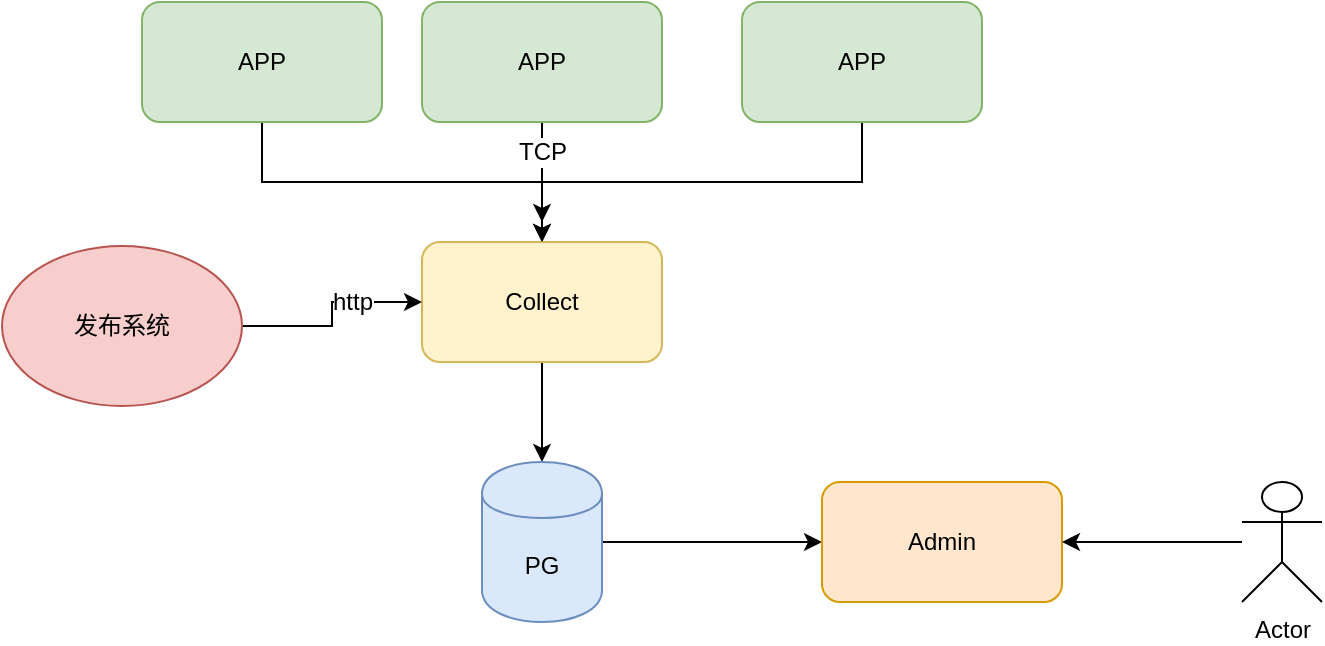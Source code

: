 <mxfile version="10.6.3" type="github"><diagram id="oBT3_ZKBXMPhY2jGdN-l" name="第 1 页"><mxGraphModel dx="918" dy="468" grid="1" gridSize="10" guides="1" tooltips="1" connect="1" arrows="1" fold="1" page="1" pageScale="1" pageWidth="827" pageHeight="1169" math="0" shadow="0"><root><mxCell id="0"/><mxCell id="1" parent="0"/><mxCell id="7K5YfvtH53Tk7SosLRkS-12" style="edgeStyle=orthogonalEdgeStyle;rounded=0;orthogonalLoop=1;jettySize=auto;html=1;exitX=0.5;exitY=1;exitDx=0;exitDy=0;entryX=0.5;entryY=0;entryDx=0;entryDy=0;" edge="1" parent="1" source="7K5YfvtH53Tk7SosLRkS-1" target="7K5YfvtH53Tk7SosLRkS-2"><mxGeometry relative="1" as="geometry"/></mxCell><mxCell id="7K5YfvtH53Tk7SosLRkS-1" value="APP" style="rounded=1;whiteSpace=wrap;html=1;fillColor=#d5e8d4;strokeColor=#82b366;flipH=0;" vertex="1" parent="1"><mxGeometry x="130" y="30" width="120" height="60" as="geometry"/></mxCell><mxCell id="7K5YfvtH53Tk7SosLRkS-15" style="edgeStyle=orthogonalEdgeStyle;rounded=0;orthogonalLoop=1;jettySize=auto;html=1;exitX=0.5;exitY=1;exitDx=0;exitDy=0;" edge="1" parent="1" source="7K5YfvtH53Tk7SosLRkS-2" target="7K5YfvtH53Tk7SosLRkS-3"><mxGeometry relative="1" as="geometry"/></mxCell><mxCell id="7K5YfvtH53Tk7SosLRkS-2" value="Collect" style="rounded=1;whiteSpace=wrap;html=1;fillColor=#fff2cc;strokeColor=#d6b656;" vertex="1" parent="1"><mxGeometry x="270" y="150" width="120" height="60" as="geometry"/></mxCell><mxCell id="7K5YfvtH53Tk7SosLRkS-17" style="edgeStyle=orthogonalEdgeStyle;rounded=0;orthogonalLoop=1;jettySize=auto;html=1;exitX=1;exitY=0.5;exitDx=0;exitDy=0;entryX=0;entryY=0.5;entryDx=0;entryDy=0;" edge="1" parent="1" source="7K5YfvtH53Tk7SosLRkS-3" target="7K5YfvtH53Tk7SosLRkS-6"><mxGeometry relative="1" as="geometry"/></mxCell><mxCell id="7K5YfvtH53Tk7SosLRkS-3" value="PG" style="shape=cylinder;whiteSpace=wrap;html=1;boundedLbl=1;backgroundOutline=1;fillColor=#dae8fc;strokeColor=#6c8ebf;" vertex="1" parent="1"><mxGeometry x="300" y="260" width="60" height="80" as="geometry"/></mxCell><mxCell id="7K5YfvtH53Tk7SosLRkS-13" style="edgeStyle=orthogonalEdgeStyle;rounded=0;orthogonalLoop=1;jettySize=auto;html=1;exitX=0.5;exitY=1;exitDx=0;exitDy=0;" edge="1" parent="1" source="7K5YfvtH53Tk7SosLRkS-4"><mxGeometry relative="1" as="geometry"><mxPoint x="330" y="140" as="targetPoint"/></mxGeometry></mxCell><mxCell id="7K5YfvtH53Tk7SosLRkS-16" value="TCP&lt;br&gt;" style="text;html=1;resizable=0;points=[];align=center;verticalAlign=middle;labelBackgroundColor=#ffffff;" vertex="1" connectable="0" parent="7K5YfvtH53Tk7SosLRkS-13"><mxGeometry x="-0.4" relative="1" as="geometry"><mxPoint as="offset"/></mxGeometry></mxCell><mxCell id="7K5YfvtH53Tk7SosLRkS-4" value="APP" style="rounded=1;whiteSpace=wrap;html=1;fillColor=#d5e8d4;strokeColor=#82b366;flipH=0;" vertex="1" parent="1"><mxGeometry x="270" y="30" width="120" height="60" as="geometry"/></mxCell><mxCell id="7K5YfvtH53Tk7SosLRkS-14" style="edgeStyle=orthogonalEdgeStyle;rounded=0;orthogonalLoop=1;jettySize=auto;html=1;exitX=0.5;exitY=1;exitDx=0;exitDy=0;entryX=0.5;entryY=0;entryDx=0;entryDy=0;" edge="1" parent="1" source="7K5YfvtH53Tk7SosLRkS-5" target="7K5YfvtH53Tk7SosLRkS-2"><mxGeometry relative="1" as="geometry"><Array as="points"><mxPoint x="490" y="120"/><mxPoint x="330" y="120"/></Array></mxGeometry></mxCell><mxCell id="7K5YfvtH53Tk7SosLRkS-5" value="APP" style="rounded=1;whiteSpace=wrap;html=1;fillColor=#d5e8d4;strokeColor=#82b366;flipH=0;" vertex="1" parent="1"><mxGeometry x="430" y="30" width="120" height="60" as="geometry"/></mxCell><mxCell id="7K5YfvtH53Tk7SosLRkS-6" value="Admin" style="rounded=1;whiteSpace=wrap;html=1;fillColor=#ffe6cc;strokeColor=#d79b00;" vertex="1" parent="1"><mxGeometry x="470" y="270" width="120" height="60" as="geometry"/></mxCell><mxCell id="7K5YfvtH53Tk7SosLRkS-19" style="edgeStyle=orthogonalEdgeStyle;rounded=0;orthogonalLoop=1;jettySize=auto;html=1;entryX=1;entryY=0.5;entryDx=0;entryDy=0;" edge="1" parent="1" source="7K5YfvtH53Tk7SosLRkS-18" target="7K5YfvtH53Tk7SosLRkS-6"><mxGeometry relative="1" as="geometry"/></mxCell><mxCell id="7K5YfvtH53Tk7SosLRkS-18" value="Actor" style="shape=umlActor;verticalLabelPosition=bottom;labelBackgroundColor=#ffffff;verticalAlign=top;html=1;outlineConnect=0;" vertex="1" parent="1"><mxGeometry x="680" y="270" width="40" height="60" as="geometry"/></mxCell><mxCell id="7K5YfvtH53Tk7SosLRkS-22" style="edgeStyle=orthogonalEdgeStyle;rounded=0;orthogonalLoop=1;jettySize=auto;html=1;exitX=1;exitY=0.5;exitDx=0;exitDy=0;" edge="1" parent="1" source="7K5YfvtH53Tk7SosLRkS-20" target="7K5YfvtH53Tk7SosLRkS-2"><mxGeometry relative="1" as="geometry"/></mxCell><mxCell id="7K5YfvtH53Tk7SosLRkS-23" value="http&lt;br&gt;" style="text;html=1;resizable=0;points=[];align=center;verticalAlign=middle;labelBackgroundColor=#ffffff;" vertex="1" connectable="0" parent="7K5YfvtH53Tk7SosLRkS-22"><mxGeometry x="0.314" relative="1" as="geometry"><mxPoint as="offset"/></mxGeometry></mxCell><mxCell id="7K5YfvtH53Tk7SosLRkS-20" value="发布系统" style="ellipse;whiteSpace=wrap;html=1;fillColor=#f8cecc;strokeColor=#b85450;" vertex="1" parent="1"><mxGeometry x="60" y="152" width="120" height="80" as="geometry"/></mxCell></root></mxGraphModel></diagram></mxfile>